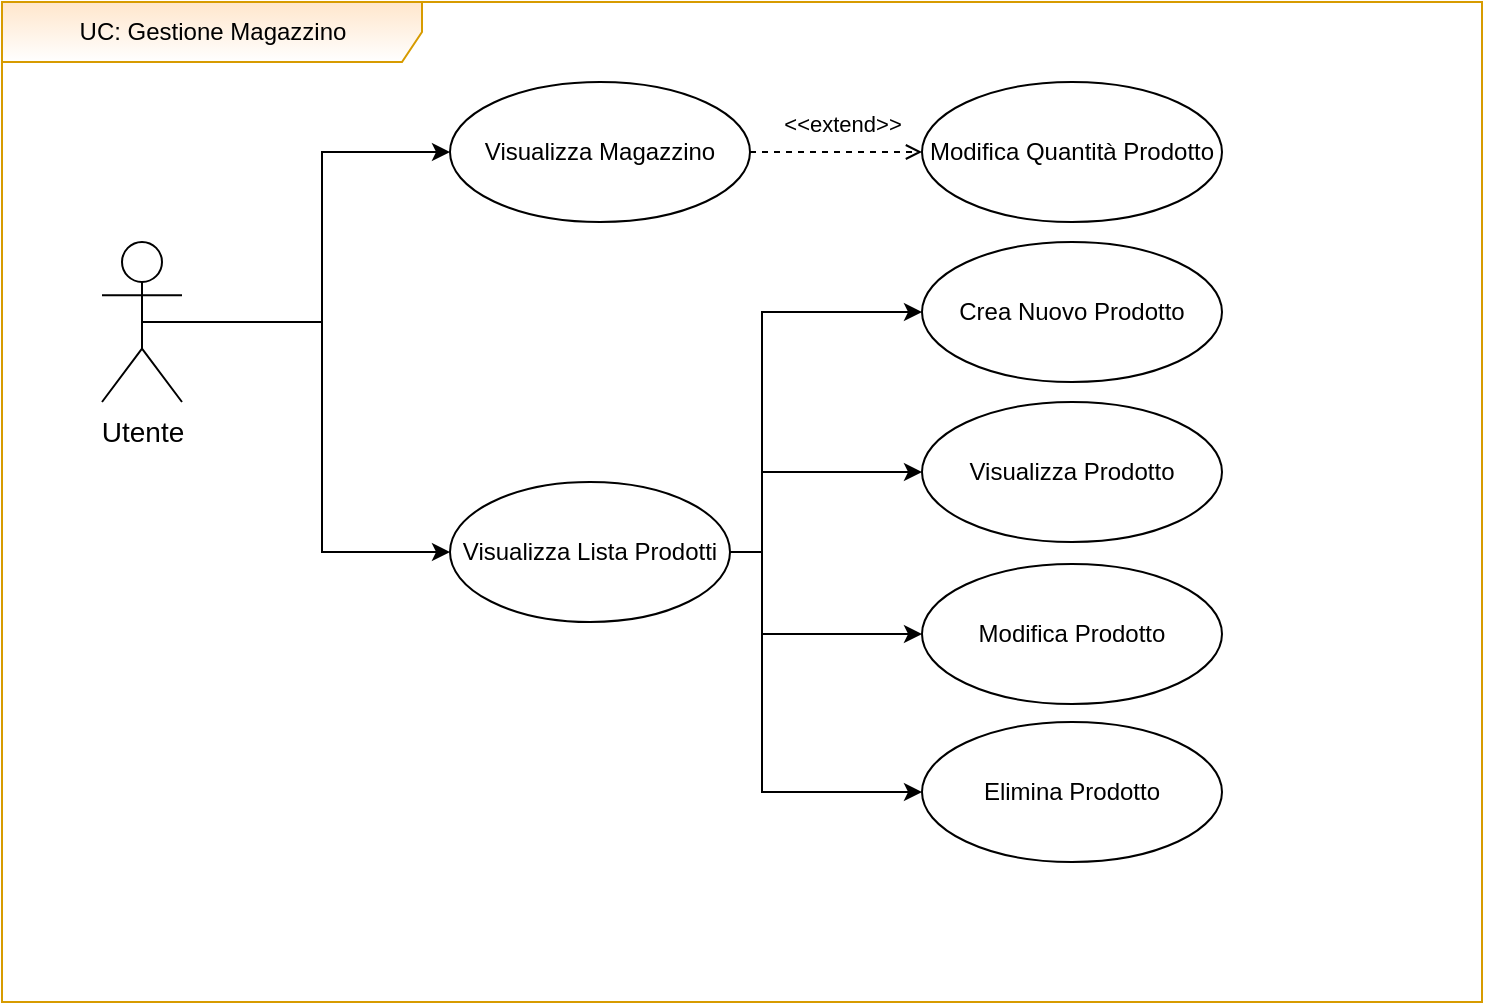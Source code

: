 <mxfile version="17.5.1" type="google"><diagram id="Tlktikgu1mepcxOLnqNk" name="Page-1"><mxGraphModel grid="1" page="1" gridSize="10" guides="1" tooltips="1" connect="1" arrows="1" fold="1" pageScale="1" pageWidth="827" pageHeight="1169" math="0" shadow="0"><root><mxCell id="0"/><mxCell id="1" parent="0"/><mxCell id="f0N6Tv4NypYnyMNUEFtO-1" style="edgeStyle=orthogonalEdgeStyle;rounded=0;orthogonalLoop=1;jettySize=auto;html=1;exitX=0.5;exitY=0.5;exitDx=0;exitDy=0;exitPerimeter=0;entryX=0;entryY=0.5;entryDx=0;entryDy=0;" edge="1" parent="1" source="rSZfztDzohyw7mH0qxMK-1" target="rSZfztDzohyw7mH0qxMK-4"><mxGeometry relative="1" as="geometry"><Array as="points"><mxPoint x="190" y="400"/><mxPoint x="190" y="315"/></Array></mxGeometry></mxCell><mxCell id="f0N6Tv4NypYnyMNUEFtO-5" style="edgeStyle=orthogonalEdgeStyle;rounded=0;orthogonalLoop=1;jettySize=auto;html=1;exitX=0.5;exitY=0.5;exitDx=0;exitDy=0;exitPerimeter=0;entryX=0;entryY=0.5;entryDx=0;entryDy=0;" edge="1" parent="1" source="rSZfztDzohyw7mH0qxMK-1" target="_SnyoI6jYCydWGcL2jDo-1"><mxGeometry relative="1" as="geometry"><Array as="points"><mxPoint x="190" y="400"/><mxPoint x="190" y="515"/></Array></mxGeometry></mxCell><mxCell id="rSZfztDzohyw7mH0qxMK-1" value="&lt;font style=&quot;font-size: 14px&quot;&gt;Utente&lt;/font&gt;" style="shape=umlActor;verticalLabelPosition=bottom;verticalAlign=top;html=1;outlineConnect=0;fillColor=#ffffff;" vertex="1" parent="1"><mxGeometry x="80" y="360" width="40" height="80" as="geometry"/></mxCell><mxCell id="rSZfztDzohyw7mH0qxMK-3" value="Crea Nuovo Prodotto" style="ellipse;whiteSpace=wrap;html=1;fillColor=#ffffff;" vertex="1" parent="1"><mxGeometry x="490" y="360" width="150" height="70" as="geometry"/></mxCell><mxCell id="rSZfztDzohyw7mH0qxMK-4" value="Visualizza Magazzino" style="ellipse;whiteSpace=wrap;html=1;fillColor=#ffffff;" vertex="1" parent="1"><mxGeometry x="254" y="280" width="150" height="70" as="geometry"/></mxCell><mxCell id="rSZfztDzohyw7mH0qxMK-7" value="Modifica Prodotto" style="ellipse;whiteSpace=wrap;html=1;fillColor=#ffffff;" vertex="1" parent="1"><mxGeometry x="490" y="521" width="150" height="70" as="geometry"/></mxCell><mxCell id="rSZfztDzohyw7mH0qxMK-14" value="Modifica Quantità Prodotto" style="ellipse;whiteSpace=wrap;html=1;fillColor=#ffffff;" vertex="1" parent="1"><mxGeometry x="490" y="280" width="150" height="70" as="geometry"/></mxCell><mxCell id="f0N6Tv4NypYnyMNUEFtO-6" style="edgeStyle=orthogonalEdgeStyle;rounded=0;orthogonalLoop=1;jettySize=auto;html=1;exitX=1;exitY=0.5;exitDx=0;exitDy=0;entryX=0;entryY=0.5;entryDx=0;entryDy=0;" edge="1" parent="1" source="_SnyoI6jYCydWGcL2jDo-1" target="rSZfztDzohyw7mH0qxMK-3"><mxGeometry relative="1" as="geometry"><Array as="points"><mxPoint x="410" y="515"/><mxPoint x="410" y="395"/></Array></mxGeometry></mxCell><mxCell id="f0N6Tv4NypYnyMNUEFtO-7" style="edgeStyle=orthogonalEdgeStyle;rounded=0;orthogonalLoop=1;jettySize=auto;html=1;exitX=1;exitY=0.5;exitDx=0;exitDy=0;entryX=0;entryY=0.5;entryDx=0;entryDy=0;" edge="1" parent="1" source="_SnyoI6jYCydWGcL2jDo-1" target="f0N6Tv4NypYnyMNUEFtO-3"><mxGeometry relative="1" as="geometry"><Array as="points"><mxPoint x="410" y="515"/><mxPoint x="410" y="475"/></Array></mxGeometry></mxCell><mxCell id="f0N6Tv4NypYnyMNUEFtO-8" style="edgeStyle=orthogonalEdgeStyle;rounded=0;orthogonalLoop=1;jettySize=auto;html=1;exitX=1;exitY=0.5;exitDx=0;exitDy=0;entryX=0;entryY=0.5;entryDx=0;entryDy=0;" edge="1" parent="1" source="_SnyoI6jYCydWGcL2jDo-1" target="rSZfztDzohyw7mH0qxMK-7"><mxGeometry relative="1" as="geometry"><Array as="points"><mxPoint x="410" y="515"/><mxPoint x="410" y="556"/></Array></mxGeometry></mxCell><mxCell id="f0N6Tv4NypYnyMNUEFtO-9" style="edgeStyle=orthogonalEdgeStyle;rounded=0;orthogonalLoop=1;jettySize=auto;html=1;exitX=1;exitY=0.5;exitDx=0;exitDy=0;entryX=0;entryY=0.5;entryDx=0;entryDy=0;" edge="1" parent="1" source="_SnyoI6jYCydWGcL2jDo-1" target="f0N6Tv4NypYnyMNUEFtO-4"><mxGeometry relative="1" as="geometry"><Array as="points"><mxPoint x="410" y="515"/><mxPoint x="410" y="635"/></Array></mxGeometry></mxCell><mxCell id="_SnyoI6jYCydWGcL2jDo-1" value="Visualizza Lista Prodotti" style="ellipse;whiteSpace=wrap;html=1;" vertex="1" parent="1"><mxGeometry x="254" y="480" width="140" height="70" as="geometry"/></mxCell><mxCell id="_SnyoI6jYCydWGcL2jDo-5" value="&amp;lt;&amp;lt;extend&amp;gt;&amp;gt;" style="html=1;verticalAlign=bottom;labelBackgroundColor=none;endArrow=open;endFill=0;dashed=1;exitX=1;exitY=0.5;exitDx=0;exitDy=0;entryX=0;entryY=0.5;entryDx=0;entryDy=0;" edge="1" parent="1" source="rSZfztDzohyw7mH0qxMK-4" target="rSZfztDzohyw7mH0qxMK-14"><mxGeometry x="0.07" y="5" width="160" relative="1" as="geometry"><mxPoint x="430" y="264.5" as="sourcePoint"/><mxPoint x="590" y="264.5" as="targetPoint"/><mxPoint as="offset"/></mxGeometry></mxCell><mxCell id="_SnyoI6jYCydWGcL2jDo-11" value="UC: Gestione Magazzino" style="shape=umlFrame;tabPosition=left;html=1;boundedLbl=1;labelInHeader=1;width=210;height=30;fillColor=#ffe6cc;strokeColor=#d79b00;gradientColor=#ffffff;" vertex="1" parent="1"><mxGeometry x="30" y="240" width="740" height="500" as="geometry"/></mxCell><mxCell id="f0N6Tv4NypYnyMNUEFtO-3" value="Visualizza Prodotto" style="ellipse;whiteSpace=wrap;html=1;fillColor=#ffffff;" vertex="1" parent="1"><mxGeometry x="490" y="440" width="150" height="70" as="geometry"/></mxCell><mxCell id="f0N6Tv4NypYnyMNUEFtO-4" value="Elimina Prodotto" style="ellipse;whiteSpace=wrap;html=1;fillColor=#ffffff;" vertex="1" parent="1"><mxGeometry x="490" y="600" width="150" height="70" as="geometry"/></mxCell></root></mxGraphModel></diagram></mxfile>